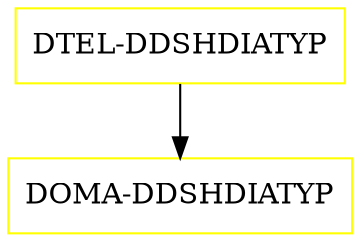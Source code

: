digraph G {
  "DTEL-DDSHDIATYP" [shape=box,color=yellow];
  "DOMA-DDSHDIATYP" [shape=box,color=yellow,URL="./DOMA_DDSHDIATYP.html"];
  "DTEL-DDSHDIATYP" -> "DOMA-DDSHDIATYP";
}
